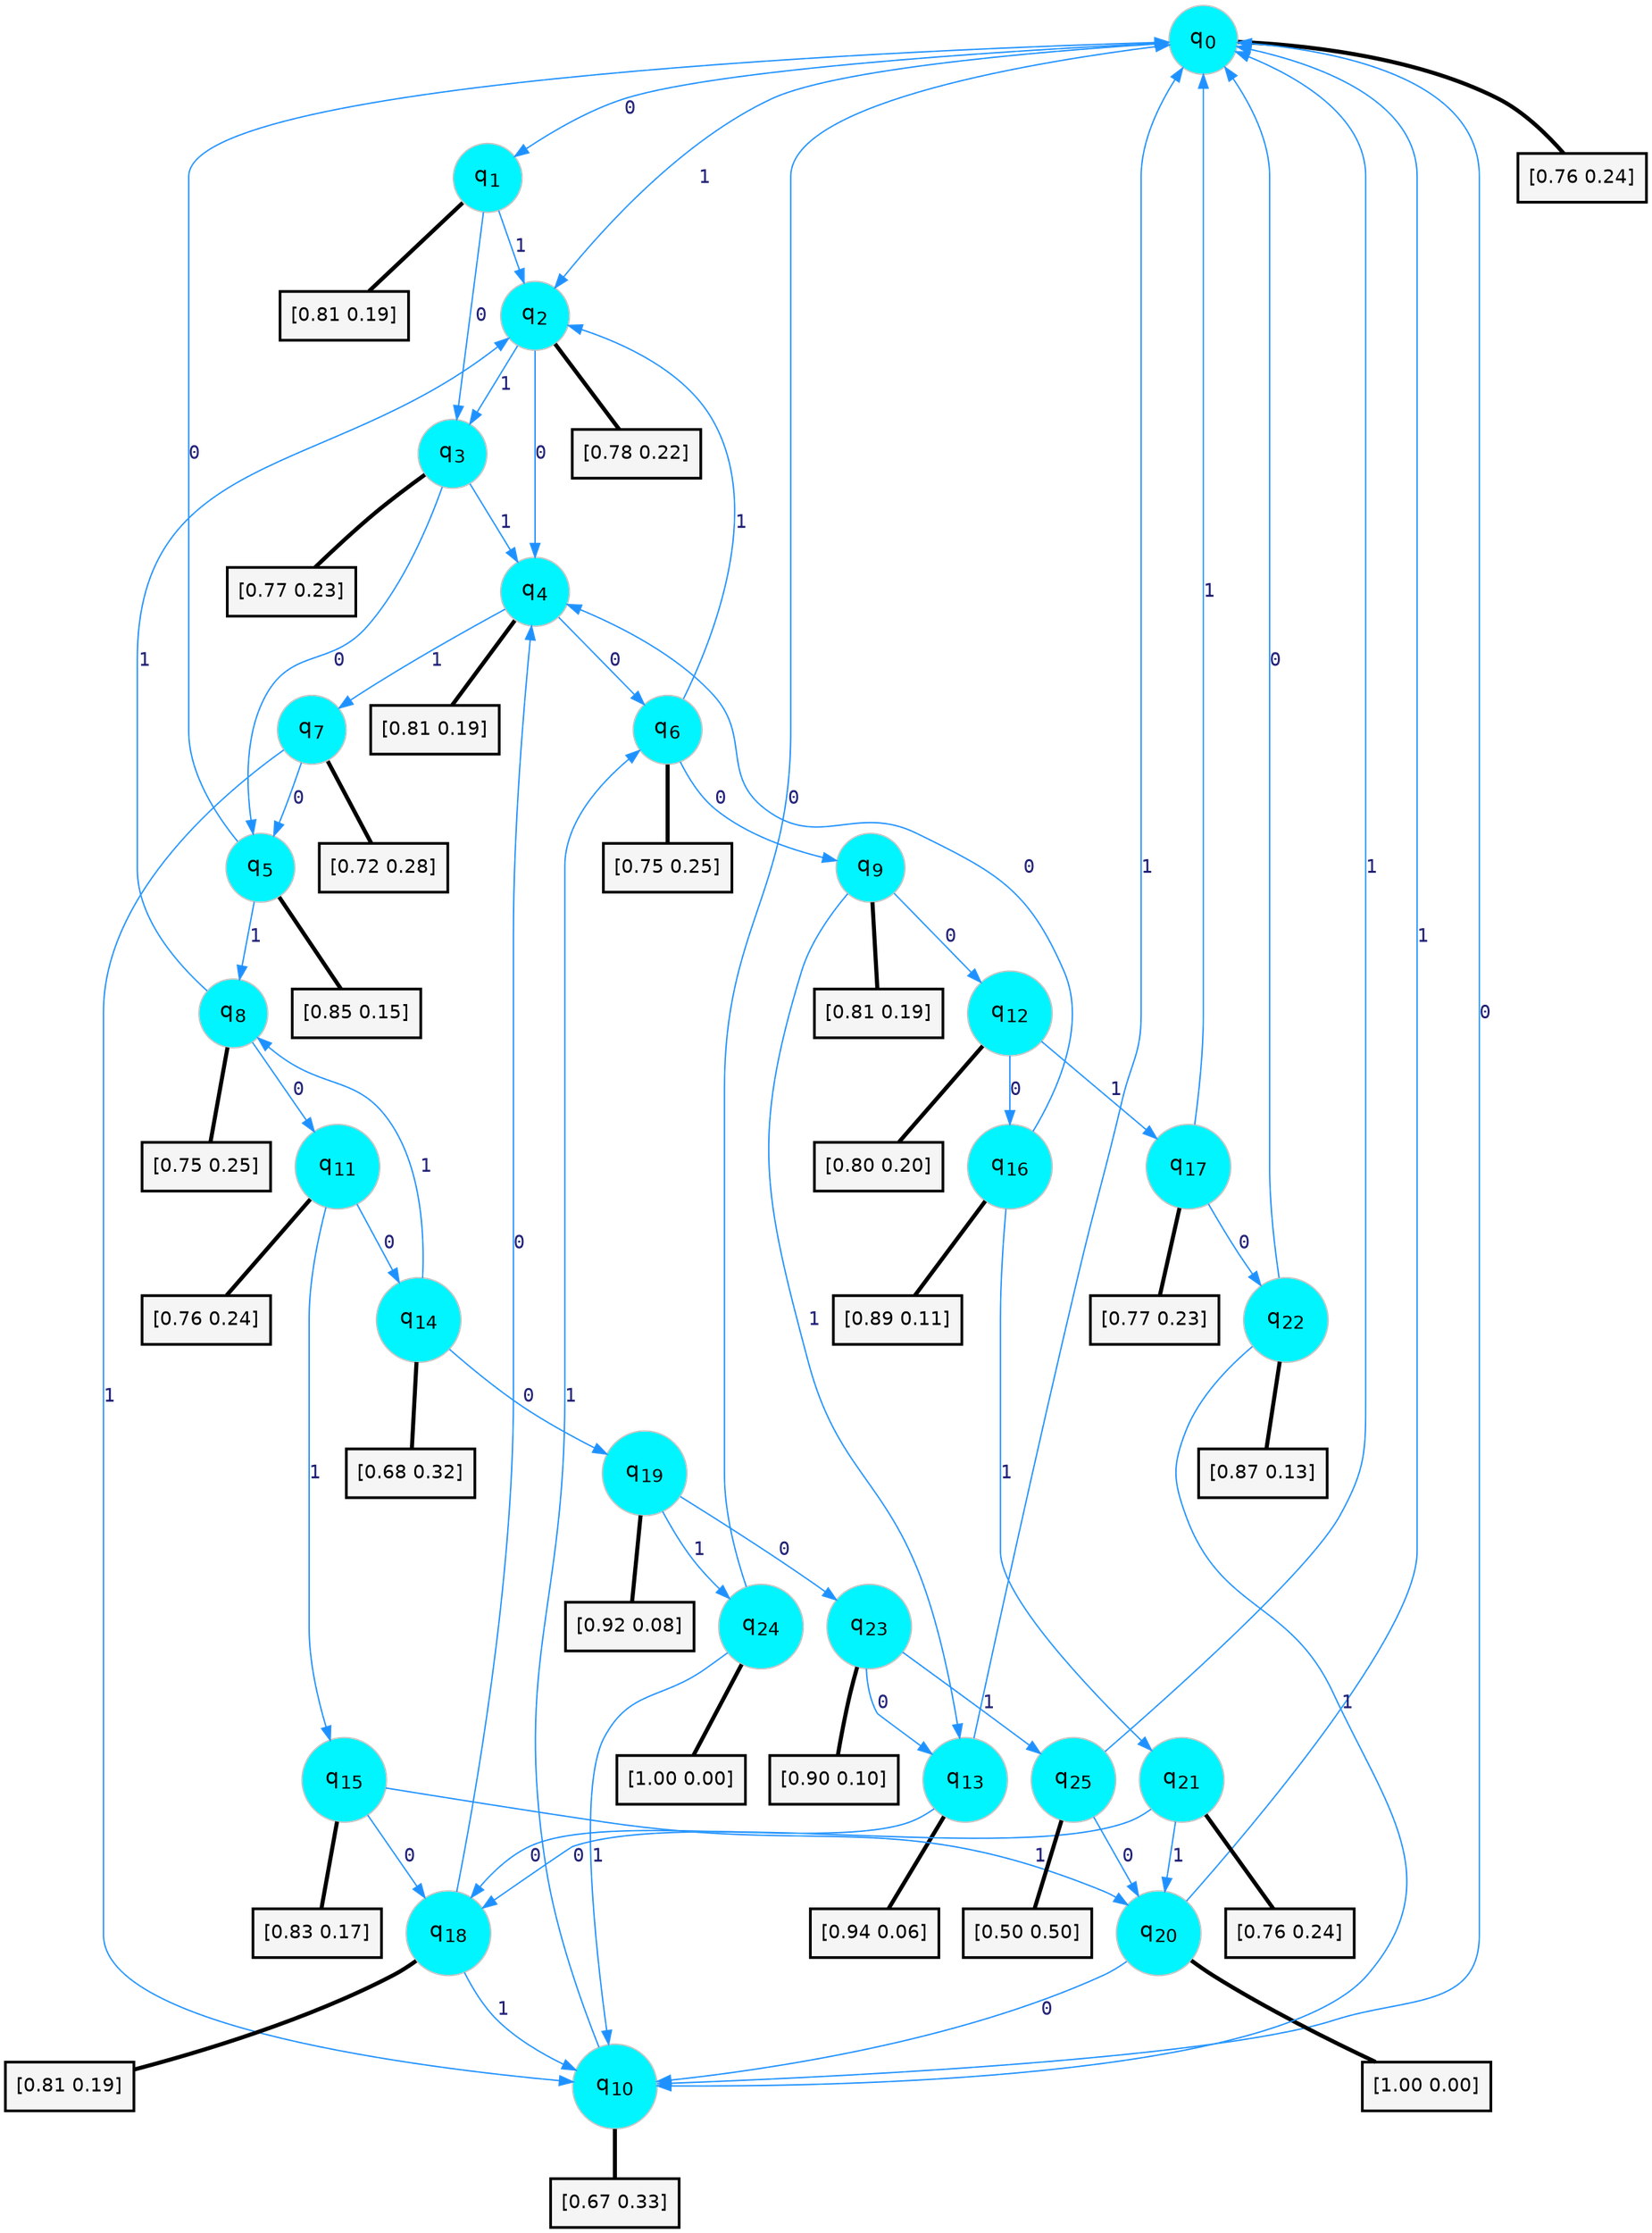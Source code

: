 digraph G {
graph [
bgcolor=transparent, dpi=300, rankdir=TD, size="40,25"];
node [
color=gray, fillcolor=turquoise1, fontcolor=black, fontname=Helvetica, fontsize=16, fontweight=bold, shape=circle, style=filled];
edge [
arrowsize=1, color=dodgerblue1, fontcolor=midnightblue, fontname=courier, fontweight=bold, penwidth=1, style=solid, weight=20];
0[label=<q<SUB>0</SUB>>];
1[label=<q<SUB>1</SUB>>];
2[label=<q<SUB>2</SUB>>];
3[label=<q<SUB>3</SUB>>];
4[label=<q<SUB>4</SUB>>];
5[label=<q<SUB>5</SUB>>];
6[label=<q<SUB>6</SUB>>];
7[label=<q<SUB>7</SUB>>];
8[label=<q<SUB>8</SUB>>];
9[label=<q<SUB>9</SUB>>];
10[label=<q<SUB>10</SUB>>];
11[label=<q<SUB>11</SUB>>];
12[label=<q<SUB>12</SUB>>];
13[label=<q<SUB>13</SUB>>];
14[label=<q<SUB>14</SUB>>];
15[label=<q<SUB>15</SUB>>];
16[label=<q<SUB>16</SUB>>];
17[label=<q<SUB>17</SUB>>];
18[label=<q<SUB>18</SUB>>];
19[label=<q<SUB>19</SUB>>];
20[label=<q<SUB>20</SUB>>];
21[label=<q<SUB>21</SUB>>];
22[label=<q<SUB>22</SUB>>];
23[label=<q<SUB>23</SUB>>];
24[label=<q<SUB>24</SUB>>];
25[label=<q<SUB>25</SUB>>];
26[label="[0.76 0.24]", shape=box,fontcolor=black, fontname=Helvetica, fontsize=14, penwidth=2, fillcolor=whitesmoke,color=black];
27[label="[0.81 0.19]", shape=box,fontcolor=black, fontname=Helvetica, fontsize=14, penwidth=2, fillcolor=whitesmoke,color=black];
28[label="[0.78 0.22]", shape=box,fontcolor=black, fontname=Helvetica, fontsize=14, penwidth=2, fillcolor=whitesmoke,color=black];
29[label="[0.77 0.23]", shape=box,fontcolor=black, fontname=Helvetica, fontsize=14, penwidth=2, fillcolor=whitesmoke,color=black];
30[label="[0.81 0.19]", shape=box,fontcolor=black, fontname=Helvetica, fontsize=14, penwidth=2, fillcolor=whitesmoke,color=black];
31[label="[0.85 0.15]", shape=box,fontcolor=black, fontname=Helvetica, fontsize=14, penwidth=2, fillcolor=whitesmoke,color=black];
32[label="[0.75 0.25]", shape=box,fontcolor=black, fontname=Helvetica, fontsize=14, penwidth=2, fillcolor=whitesmoke,color=black];
33[label="[0.72 0.28]", shape=box,fontcolor=black, fontname=Helvetica, fontsize=14, penwidth=2, fillcolor=whitesmoke,color=black];
34[label="[0.75 0.25]", shape=box,fontcolor=black, fontname=Helvetica, fontsize=14, penwidth=2, fillcolor=whitesmoke,color=black];
35[label="[0.81 0.19]", shape=box,fontcolor=black, fontname=Helvetica, fontsize=14, penwidth=2, fillcolor=whitesmoke,color=black];
36[label="[0.67 0.33]", shape=box,fontcolor=black, fontname=Helvetica, fontsize=14, penwidth=2, fillcolor=whitesmoke,color=black];
37[label="[0.76 0.24]", shape=box,fontcolor=black, fontname=Helvetica, fontsize=14, penwidth=2, fillcolor=whitesmoke,color=black];
38[label="[0.80 0.20]", shape=box,fontcolor=black, fontname=Helvetica, fontsize=14, penwidth=2, fillcolor=whitesmoke,color=black];
39[label="[0.94 0.06]", shape=box,fontcolor=black, fontname=Helvetica, fontsize=14, penwidth=2, fillcolor=whitesmoke,color=black];
40[label="[0.68 0.32]", shape=box,fontcolor=black, fontname=Helvetica, fontsize=14, penwidth=2, fillcolor=whitesmoke,color=black];
41[label="[0.83 0.17]", shape=box,fontcolor=black, fontname=Helvetica, fontsize=14, penwidth=2, fillcolor=whitesmoke,color=black];
42[label="[0.89 0.11]", shape=box,fontcolor=black, fontname=Helvetica, fontsize=14, penwidth=2, fillcolor=whitesmoke,color=black];
43[label="[0.77 0.23]", shape=box,fontcolor=black, fontname=Helvetica, fontsize=14, penwidth=2, fillcolor=whitesmoke,color=black];
44[label="[0.81 0.19]", shape=box,fontcolor=black, fontname=Helvetica, fontsize=14, penwidth=2, fillcolor=whitesmoke,color=black];
45[label="[0.92 0.08]", shape=box,fontcolor=black, fontname=Helvetica, fontsize=14, penwidth=2, fillcolor=whitesmoke,color=black];
46[label="[1.00 0.00]", shape=box,fontcolor=black, fontname=Helvetica, fontsize=14, penwidth=2, fillcolor=whitesmoke,color=black];
47[label="[0.76 0.24]", shape=box,fontcolor=black, fontname=Helvetica, fontsize=14, penwidth=2, fillcolor=whitesmoke,color=black];
48[label="[0.87 0.13]", shape=box,fontcolor=black, fontname=Helvetica, fontsize=14, penwidth=2, fillcolor=whitesmoke,color=black];
49[label="[0.90 0.10]", shape=box,fontcolor=black, fontname=Helvetica, fontsize=14, penwidth=2, fillcolor=whitesmoke,color=black];
50[label="[1.00 0.00]", shape=box,fontcolor=black, fontname=Helvetica, fontsize=14, penwidth=2, fillcolor=whitesmoke,color=black];
51[label="[0.50 0.50]", shape=box,fontcolor=black, fontname=Helvetica, fontsize=14, penwidth=2, fillcolor=whitesmoke,color=black];
0->1 [label=0];
0->2 [label=1];
0->26 [arrowhead=none, penwidth=3,color=black];
1->3 [label=0];
1->2 [label=1];
1->27 [arrowhead=none, penwidth=3,color=black];
2->4 [label=0];
2->3 [label=1];
2->28 [arrowhead=none, penwidth=3,color=black];
3->5 [label=0];
3->4 [label=1];
3->29 [arrowhead=none, penwidth=3,color=black];
4->6 [label=0];
4->7 [label=1];
4->30 [arrowhead=none, penwidth=3,color=black];
5->0 [label=0];
5->8 [label=1];
5->31 [arrowhead=none, penwidth=3,color=black];
6->9 [label=0];
6->2 [label=1];
6->32 [arrowhead=none, penwidth=3,color=black];
7->5 [label=0];
7->10 [label=1];
7->33 [arrowhead=none, penwidth=3,color=black];
8->11 [label=0];
8->2 [label=1];
8->34 [arrowhead=none, penwidth=3,color=black];
9->12 [label=0];
9->13 [label=1];
9->35 [arrowhead=none, penwidth=3,color=black];
10->0 [label=0];
10->6 [label=1];
10->36 [arrowhead=none, penwidth=3,color=black];
11->14 [label=0];
11->15 [label=1];
11->37 [arrowhead=none, penwidth=3,color=black];
12->16 [label=0];
12->17 [label=1];
12->38 [arrowhead=none, penwidth=3,color=black];
13->18 [label=0];
13->0 [label=1];
13->39 [arrowhead=none, penwidth=3,color=black];
14->19 [label=0];
14->8 [label=1];
14->40 [arrowhead=none, penwidth=3,color=black];
15->18 [label=0];
15->20 [label=1];
15->41 [arrowhead=none, penwidth=3,color=black];
16->4 [label=0];
16->21 [label=1];
16->42 [arrowhead=none, penwidth=3,color=black];
17->22 [label=0];
17->0 [label=1];
17->43 [arrowhead=none, penwidth=3,color=black];
18->4 [label=0];
18->10 [label=1];
18->44 [arrowhead=none, penwidth=3,color=black];
19->23 [label=0];
19->24 [label=1];
19->45 [arrowhead=none, penwidth=3,color=black];
20->10 [label=0];
20->0 [label=1];
20->46 [arrowhead=none, penwidth=3,color=black];
21->18 [label=0];
21->20 [label=1];
21->47 [arrowhead=none, penwidth=3,color=black];
22->0 [label=0];
22->10 [label=1];
22->48 [arrowhead=none, penwidth=3,color=black];
23->13 [label=0];
23->25 [label=1];
23->49 [arrowhead=none, penwidth=3,color=black];
24->0 [label=0];
24->10 [label=1];
24->50 [arrowhead=none, penwidth=3,color=black];
25->20 [label=0];
25->0 [label=1];
25->51 [arrowhead=none, penwidth=3,color=black];
}
